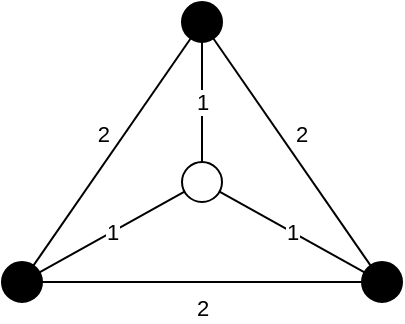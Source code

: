 <mxfile version="14.6.1" type="github" pages="3">
  <diagram id="OyEu1yKhhvLFxl3nf--2" name="Topology">
    <mxGraphModel dx="259" dy="433" grid="1" gridSize="10" guides="1" tooltips="1" connect="1" arrows="1" fold="1" page="1" pageScale="1" pageWidth="200" pageHeight="160" math="0" shadow="0">
      <root>
        <mxCell id="0" />
        <mxCell id="1" parent="0" />
        <mxCell id="TU6-F89_uQG7206v9zWv-13" value="1" style="edgeStyle=none;rounded=0;orthogonalLoop=1;jettySize=auto;html=1;endArrow=none;endFill=0;" edge="1" parent="1" source="TU6-F89_uQG7206v9zWv-1" target="TU6-F89_uQG7206v9zWv-2">
          <mxGeometry relative="1" as="geometry" />
        </mxCell>
        <mxCell id="TU6-F89_uQG7206v9zWv-15" value="1" style="edgeStyle=none;rounded=0;orthogonalLoop=1;jettySize=auto;html=1;endArrow=none;endFill=0;" edge="1" parent="1" source="TU6-F89_uQG7206v9zWv-1" target="TU6-F89_uQG7206v9zWv-6">
          <mxGeometry relative="1" as="geometry" />
        </mxCell>
        <mxCell id="TU6-F89_uQG7206v9zWv-16" value="1" style="edgeStyle=none;rounded=0;orthogonalLoop=1;jettySize=auto;html=1;endArrow=none;endFill=0;" edge="1" parent="1" source="TU6-F89_uQG7206v9zWv-1" target="TU6-F89_uQG7206v9zWv-3">
          <mxGeometry relative="1" as="geometry" />
        </mxCell>
        <mxCell id="TU6-F89_uQG7206v9zWv-1" value="" style="ellipse;whiteSpace=wrap;html=1;aspect=fixed;" vertex="1" parent="1">
          <mxGeometry x="90" y="80" width="20" height="20" as="geometry" />
        </mxCell>
        <mxCell id="TU6-F89_uQG7206v9zWv-7" value="2" style="rounded=0;orthogonalLoop=1;jettySize=auto;html=1;endArrow=none;endFill=0;labelPosition=left;verticalLabelPosition=top;align=right;verticalAlign=bottom;" edge="1" parent="1" source="TU6-F89_uQG7206v9zWv-2" target="TU6-F89_uQG7206v9zWv-6">
          <mxGeometry relative="1" as="geometry" />
        </mxCell>
        <mxCell id="TU6-F89_uQG7206v9zWv-8" value="2" style="edgeStyle=none;rounded=0;orthogonalLoop=1;jettySize=auto;html=1;endArrow=none;endFill=0;labelPosition=right;verticalLabelPosition=top;align=left;verticalAlign=bottom;" edge="1" parent="1" source="TU6-F89_uQG7206v9zWv-2" target="TU6-F89_uQG7206v9zWv-3">
          <mxGeometry relative="1" as="geometry" />
        </mxCell>
        <mxCell id="TU6-F89_uQG7206v9zWv-2" value="" style="ellipse;whiteSpace=wrap;html=1;aspect=fixed;fillColor=#000000;" vertex="1" parent="1">
          <mxGeometry x="90" width="20" height="20" as="geometry" />
        </mxCell>
        <mxCell id="TU6-F89_uQG7206v9zWv-3" value="" style="ellipse;whiteSpace=wrap;html=1;aspect=fixed;fillColor=#000000;" vertex="1" parent="1">
          <mxGeometry x="180" y="130" width="20" height="20" as="geometry" />
        </mxCell>
        <mxCell id="TU6-F89_uQG7206v9zWv-9" value="2" style="edgeStyle=none;rounded=0;orthogonalLoop=1;jettySize=auto;html=1;endArrow=none;endFill=0;labelPosition=center;verticalLabelPosition=bottom;align=center;verticalAlign=top;" edge="1" parent="1" source="TU6-F89_uQG7206v9zWv-6" target="TU6-F89_uQG7206v9zWv-3">
          <mxGeometry relative="1" as="geometry" />
        </mxCell>
        <mxCell id="TU6-F89_uQG7206v9zWv-6" value="" style="ellipse;whiteSpace=wrap;html=1;aspect=fixed;fillColor=#000000;" vertex="1" parent="1">
          <mxGeometry y="130" width="20" height="20" as="geometry" />
        </mxCell>
      </root>
    </mxGraphModel>
  </diagram>
  <diagram id="6cC2XuSdDy_0Q4EVgd0w" name="MinSpanningTree">
    <mxGraphModel dx="454" dy="758" grid="1" gridSize="10" guides="1" tooltips="1" connect="1" arrows="1" fold="1" page="1" pageScale="1" pageWidth="200" pageHeight="160" math="0" shadow="0">
      <root>
        <mxCell id="fqvJWIbX5pVoEX1ItJBM-0" />
        <mxCell id="fqvJWIbX5pVoEX1ItJBM-1" parent="fqvJWIbX5pVoEX1ItJBM-0" />
        <mxCell id="IvJiTObre1RkeGUmleGl-4" value="2" style="rounded=0;orthogonalLoop=1;jettySize=auto;html=1;endArrow=none;endFill=0;labelPosition=left;verticalLabelPosition=top;align=right;verticalAlign=bottom;" edge="1" parent="fqvJWIbX5pVoEX1ItJBM-1" source="IvJiTObre1RkeGUmleGl-6" target="IvJiTObre1RkeGUmleGl-9">
          <mxGeometry relative="1" as="geometry" />
        </mxCell>
        <mxCell id="IvJiTObre1RkeGUmleGl-5" value="2" style="edgeStyle=none;rounded=0;orthogonalLoop=1;jettySize=auto;html=1;endArrow=none;endFill=0;labelPosition=right;verticalLabelPosition=top;align=left;verticalAlign=bottom;" edge="1" parent="fqvJWIbX5pVoEX1ItJBM-1" source="IvJiTObre1RkeGUmleGl-6" target="IvJiTObre1RkeGUmleGl-7">
          <mxGeometry relative="1" as="geometry" />
        </mxCell>
        <mxCell id="IvJiTObre1RkeGUmleGl-6" value="" style="ellipse;whiteSpace=wrap;html=1;aspect=fixed;fillColor=#000000;" vertex="1" parent="fqvJWIbX5pVoEX1ItJBM-1">
          <mxGeometry x="90" width="20" height="20" as="geometry" />
        </mxCell>
        <mxCell id="IvJiTObre1RkeGUmleGl-7" value="" style="ellipse;whiteSpace=wrap;html=1;aspect=fixed;fillColor=#000000;" vertex="1" parent="fqvJWIbX5pVoEX1ItJBM-1">
          <mxGeometry x="180" y="130" width="20" height="20" as="geometry" />
        </mxCell>
        <mxCell id="IvJiTObre1RkeGUmleGl-9" value="" style="ellipse;whiteSpace=wrap;html=1;aspect=fixed;fillColor=#000000;" vertex="1" parent="fqvJWIbX5pVoEX1ItJBM-1">
          <mxGeometry y="130" width="20" height="20" as="geometry" />
        </mxCell>
      </root>
    </mxGraphModel>
  </diagram>
  <diagram id="WmYGBMOCP7mOY0m9fbIr" name="MinSteinerTree">
    <mxGraphModel dx="454" dy="758" grid="1" gridSize="10" guides="1" tooltips="1" connect="1" arrows="1" fold="1" page="1" pageScale="1" pageWidth="200" pageHeight="160" math="0" shadow="0">
      <root>
        <mxCell id="nobV0uBogauNAEwS2ct_-0" />
        <mxCell id="nobV0uBogauNAEwS2ct_-1" parent="nobV0uBogauNAEwS2ct_-0" />
        <mxCell id="5NGJUI4894zkMZZVvwGc-0" value="1" style="edgeStyle=none;rounded=0;orthogonalLoop=1;jettySize=auto;html=1;endArrow=none;endFill=0;" edge="1" parent="nobV0uBogauNAEwS2ct_-1" source="5NGJUI4894zkMZZVvwGc-3" target="5NGJUI4894zkMZZVvwGc-6">
          <mxGeometry relative="1" as="geometry" />
        </mxCell>
        <mxCell id="5NGJUI4894zkMZZVvwGc-1" value="1" style="edgeStyle=none;rounded=0;orthogonalLoop=1;jettySize=auto;html=1;endArrow=none;endFill=0;" edge="1" parent="nobV0uBogauNAEwS2ct_-1" source="5NGJUI4894zkMZZVvwGc-3" target="5NGJUI4894zkMZZVvwGc-9">
          <mxGeometry relative="1" as="geometry" />
        </mxCell>
        <mxCell id="5NGJUI4894zkMZZVvwGc-2" value="1" style="edgeStyle=none;rounded=0;orthogonalLoop=1;jettySize=auto;html=1;endArrow=none;endFill=0;" edge="1" parent="nobV0uBogauNAEwS2ct_-1" source="5NGJUI4894zkMZZVvwGc-3" target="5NGJUI4894zkMZZVvwGc-7">
          <mxGeometry relative="1" as="geometry" />
        </mxCell>
        <mxCell id="5NGJUI4894zkMZZVvwGc-3" value="" style="ellipse;whiteSpace=wrap;html=1;aspect=fixed;" vertex="1" parent="nobV0uBogauNAEwS2ct_-1">
          <mxGeometry x="90" y="80" width="20" height="20" as="geometry" />
        </mxCell>
        <mxCell id="5NGJUI4894zkMZZVvwGc-6" value="" style="ellipse;whiteSpace=wrap;html=1;aspect=fixed;fillColor=#000000;" vertex="1" parent="nobV0uBogauNAEwS2ct_-1">
          <mxGeometry x="90" width="20" height="20" as="geometry" />
        </mxCell>
        <mxCell id="5NGJUI4894zkMZZVvwGc-7" value="" style="ellipse;whiteSpace=wrap;html=1;aspect=fixed;fillColor=#000000;" vertex="1" parent="nobV0uBogauNAEwS2ct_-1">
          <mxGeometry x="180" y="130" width="20" height="20" as="geometry" />
        </mxCell>
        <mxCell id="5NGJUI4894zkMZZVvwGc-9" value="" style="ellipse;whiteSpace=wrap;html=1;aspect=fixed;fillColor=#000000;" vertex="1" parent="nobV0uBogauNAEwS2ct_-1">
          <mxGeometry y="130" width="20" height="20" as="geometry" />
        </mxCell>
      </root>
    </mxGraphModel>
  </diagram>
</mxfile>
